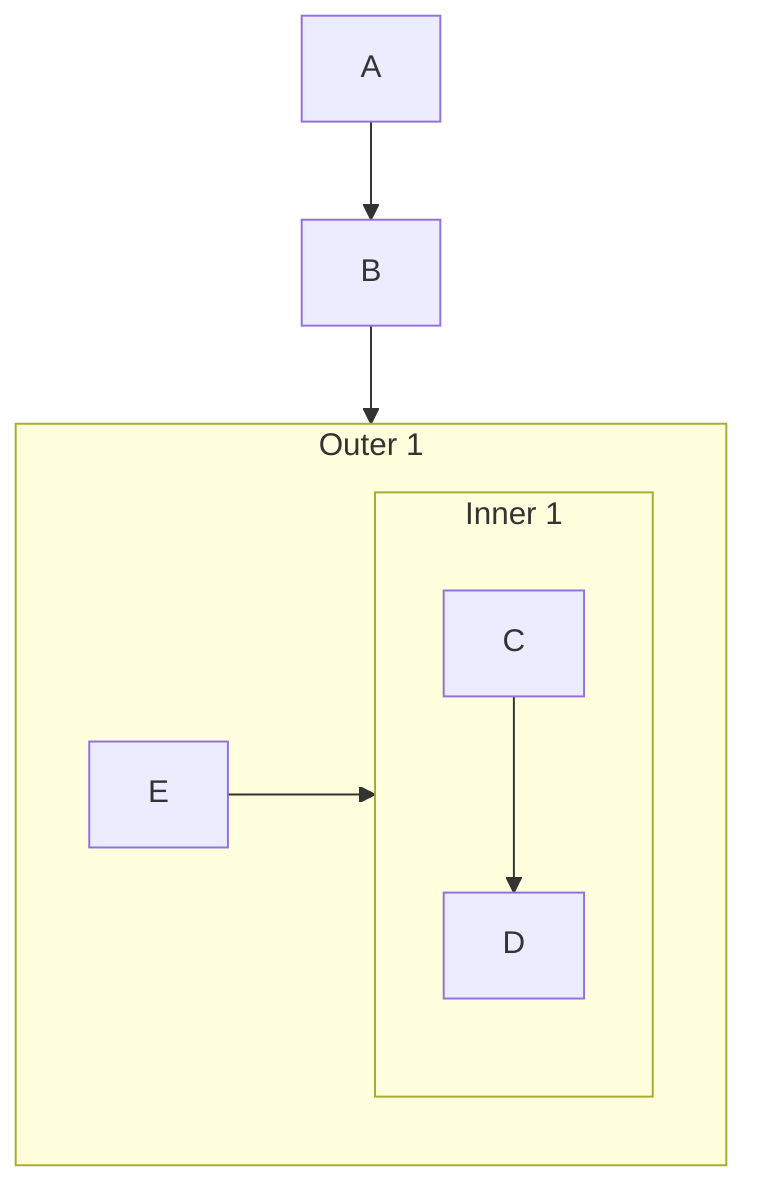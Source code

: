 flowchart TD
    A --> B
    subgraph S1["Outer 1"]
        subgraph S2["Inner 1"]
            C --> D
        end
        E --> S2
    end
    B --> S1